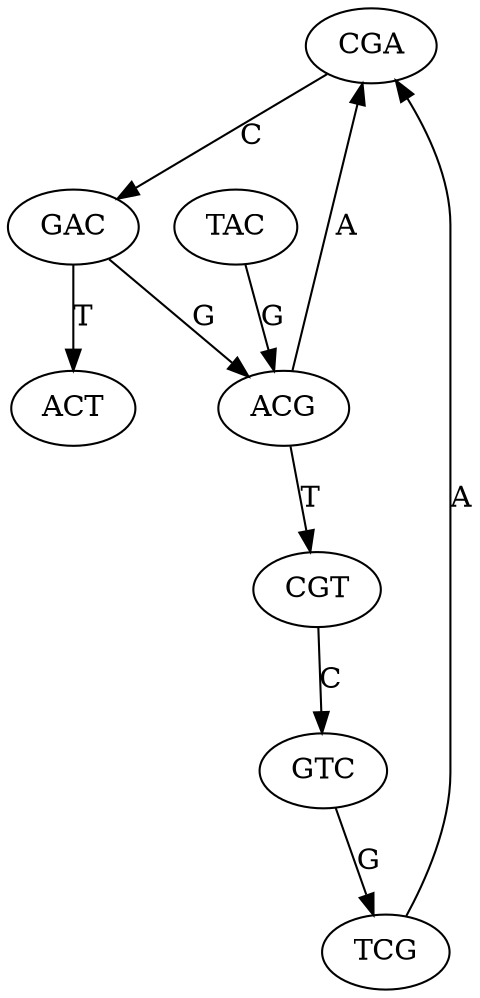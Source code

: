 digraph sample{
	"CGA" -> "GAC" [ label = "C" ];
	"GAC" -> "ACG" [ label = "G" ];
	"GAC" -> "ACT" [ label = "T" ];
	"TAC" -> "ACG" [ label = "G" ];
	"GTC" -> "TCG" [ label = "G" ];
	"ACG" -> "CGA" [ label = "A" ];
	"ACG" -> "CGT" [ label = "T" ];
	"TCG" -> "CGA" [ label = "A" ];
	"CGT" -> "GTC" [ label = "C" ];
}